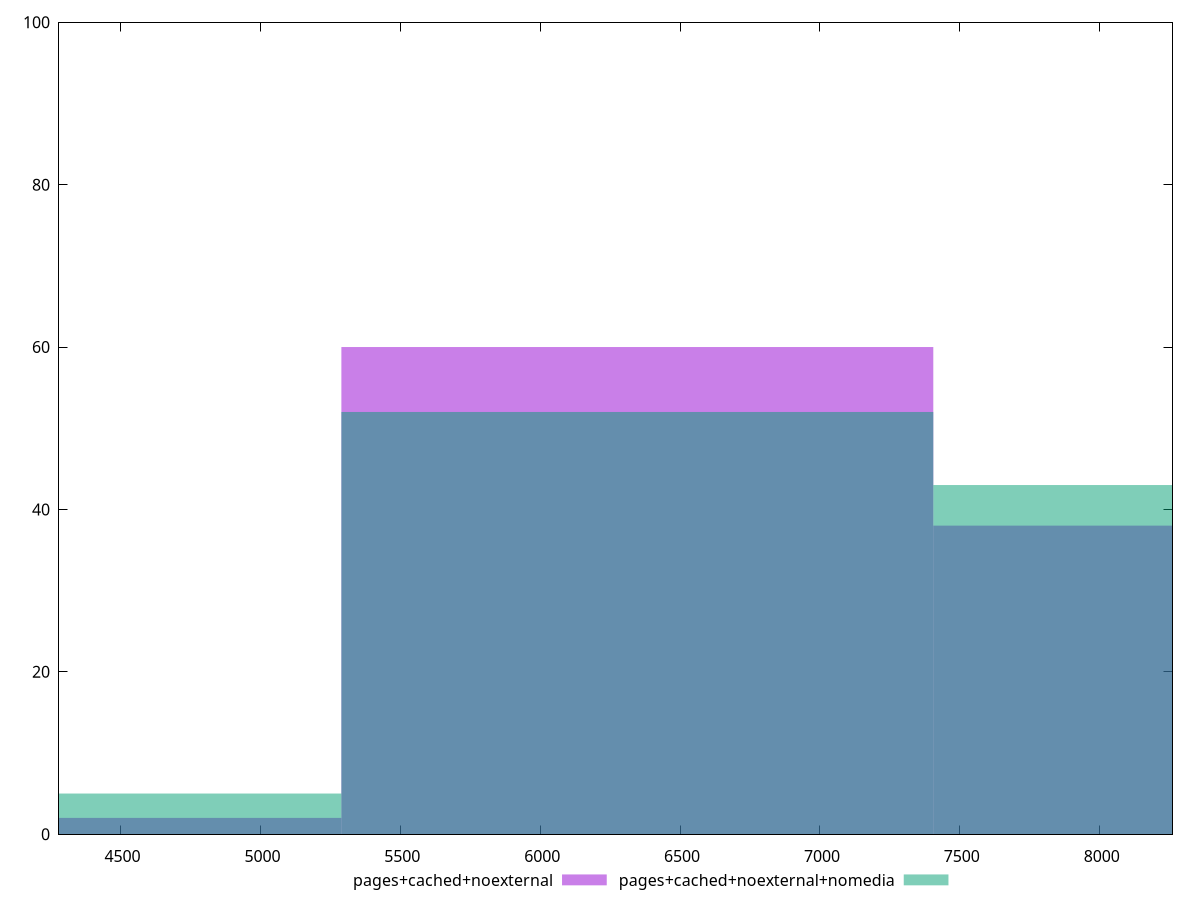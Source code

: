 reset

$pagesCachedNoexternal <<EOF
6347.172536663725 60
4231.4483577758165 2
8462.896715551633 38
EOF

$pagesCachedNoexternalNomedia <<EOF
6347.172536663725 52
8462.896715551633 43
4231.4483577758165 5
EOF

set key outside below
set boxwidth 2115.7241788879082
set xrange [4280:8260]
set yrange [0:100]
set trange [0:100]
set style fill transparent solid 0.5 noborder
set terminal svg size 640, 500 enhanced background rgb 'white'
set output "reprap/uses-http2/comparison/histogram/2_vs_3.svg"

plot $pagesCachedNoexternal title "pages+cached+noexternal" with boxes, \
     $pagesCachedNoexternalNomedia title "pages+cached+noexternal+nomedia" with boxes

reset
